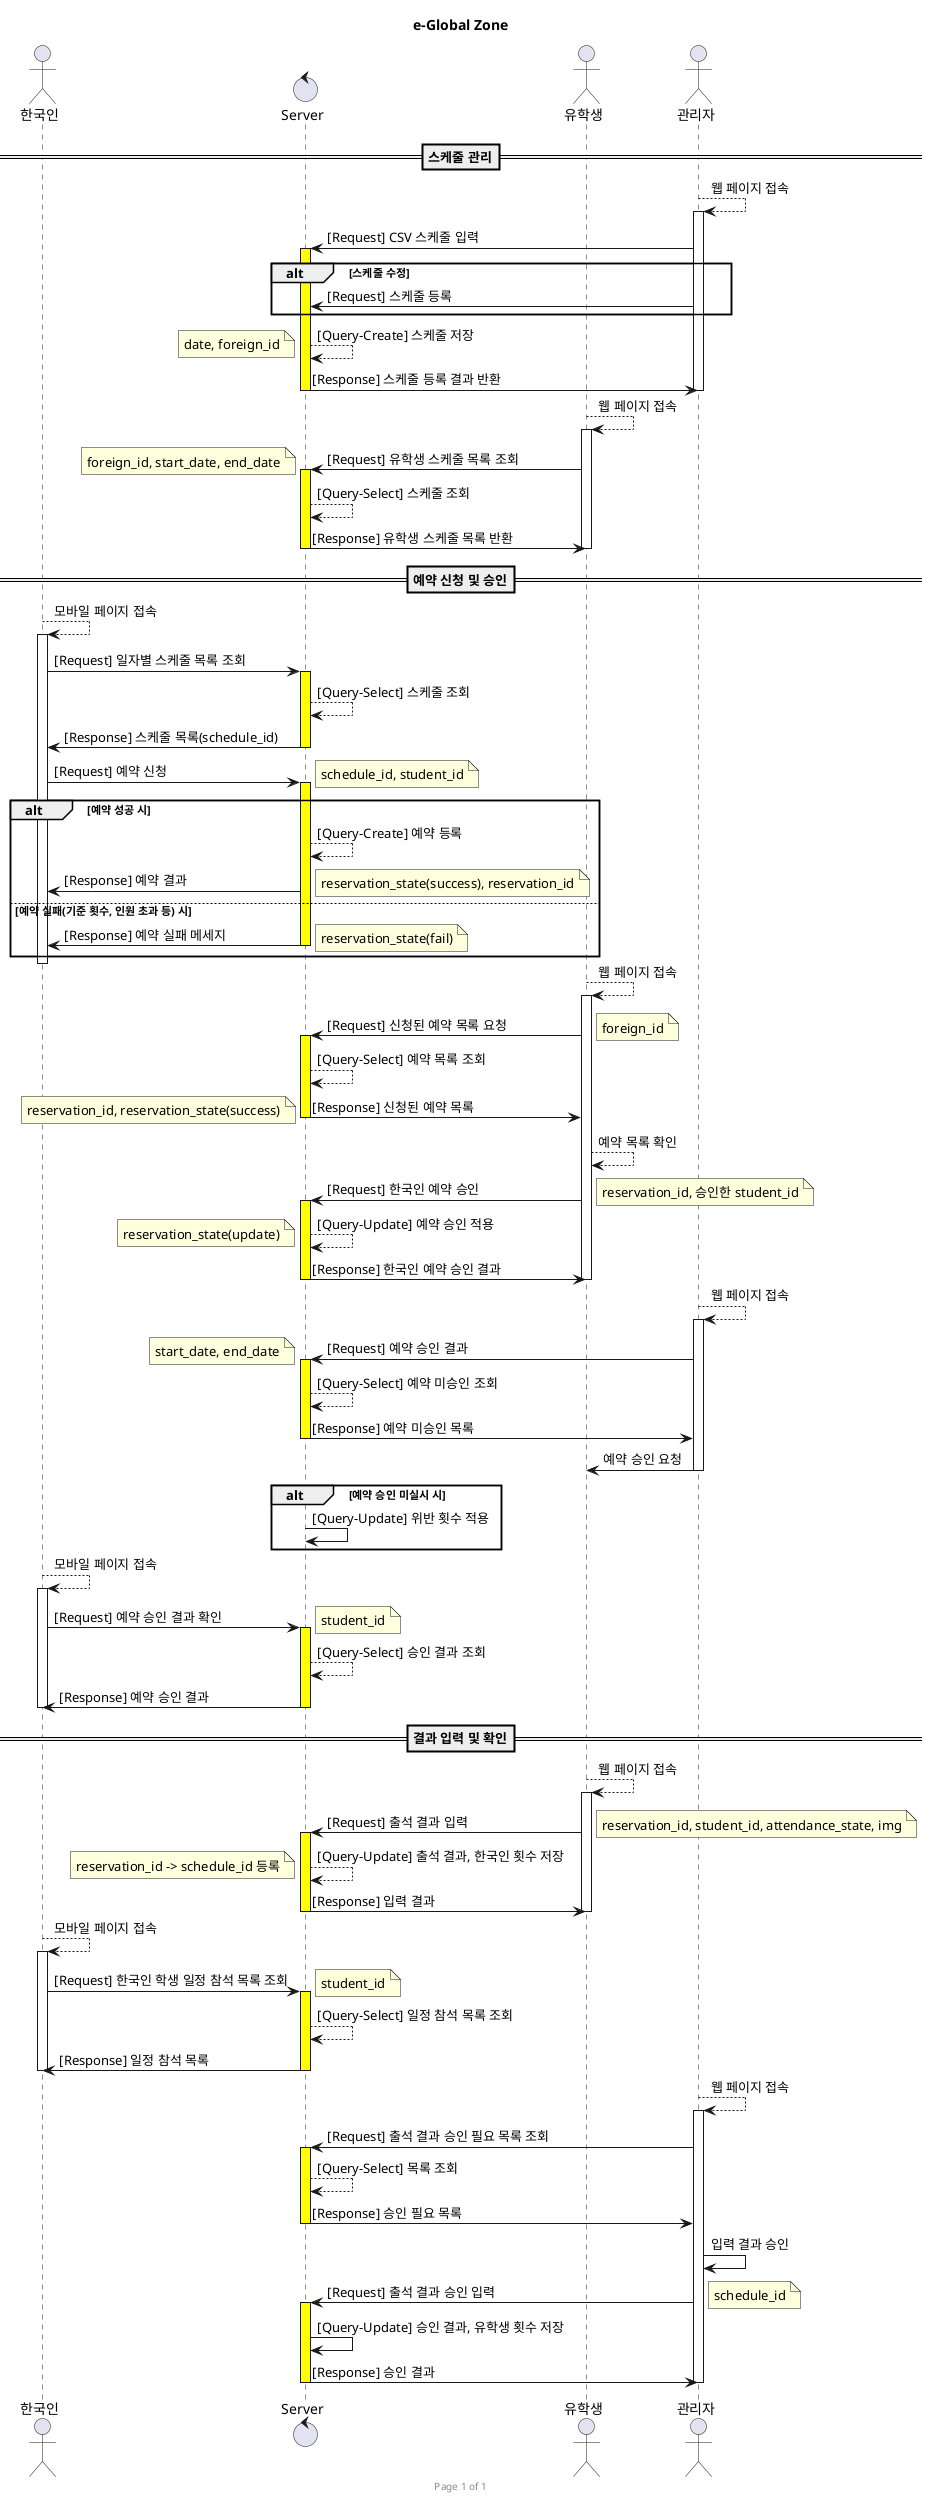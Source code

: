@startuml

title e-Global Zone
footer Page %page% of %lastpage%

' <<-- 변수명 정리
'   student_id : 학생id
'   foreign_id : 유학생id
'   manager_id : 매니저id

'   schedule_id : 일정 id
'   reservation_id : 예약 id

'   attendance_state : 출석 상태
'   reservation_state : 예약 상태
'       - fail : 예약 실패
'       - success : 예약 성공
'       - approval : 예약 승인

'   start_date : 조회 시작일
'   end_date : 조회 종료일
' -->>

actor 한국인 as Korean
control Server
actor 유학생 as Foreign
actor 관리자 as Manager

==스케줄 관리==
' <<-- 관리자
Manager --> Manager : 웹 페이지 접속
activate Manager
'참고 : https://quickadminpanel.com/blog/how-to-import-csv-in-laravel-and-choose-matching-fields/
    Manager -> Server : [Request] CSV 스케줄 입력
    activate Server #yellow

        alt 스케줄 수정
            Manager -> Server : [Request] 스케줄 등록
        end

        Server --> Server : [Query-Create] 스케줄 저장
        note left : date, foreign_id

        Server -> Manager : [Response] 스케줄 등록 결과 반환
    deactivate Server
deactivate Manager
' 관리자 -->>

' <<-- 유학생
Foreign --> Foreign : 웹 페이지 접속
activate Foreign
    Foreign -> Server : [Request] 유학생 스케줄 목록 조회
    note left : foreign_id, start_date, end_date

    activate Server #yellow
        Server --> Server : [Query-Select] 스케줄 조회
        Server -> Foreign : [Response] 유학생 스케줄 목록 반환
    deactivate Server
deactivate Foreign
' 유학생-->>

==예약 신청 및 승인==
' <<-- 한국인 예약 신청
Korean --> Korean : 모바일 페이지 접속
activate Korean
    Korean -> Server : [Request] 일자별 스케줄 목록 조회
    activate Server #yellow
        Server --> Server : [Query-Select] 스케줄 조회
        Server -> Korean : [Response] 스케줄 목록(schedule_id)
    deactivate Server

    Korean -> Server : [Request] 예약 신청
    note right : schedule_id, student_id

    activate Server #yellow
        alt 예약 성공 시
            Server --> Server : [Query-Create] 예약 등록
            Server -> Korean : [Response] 예약 결과
            note right: reservation_state(success), reservation_id
        else 예약 실패(기준 횟수, 인원 초과 등) 시
            Server -> Korean : [Response] 예약 실패 메세지
            note right: reservation_state(fail)
    deactivate Server
        end

deactivate Korean
' 한국인 예약 신청 -->>

' <<-- 유학생 예약 승인
Foreign --> Foreign : 웹 페이지 접속
activate Foreign
    Foreign -> Server : [Request] 신청된 예약 목록 요청
    note right: foreign_id

    activate Server #yellow
        Server --> Server : [Query-Select] 예약 목록 조회
        Server -> Foreign : [Response] 신청된 예약 목록
        note left: reservation_id, reservation_state(success)
    deactivate Server

    Foreign --> Foreign : 예약 목록 확인
    Foreign -> Server : [Request] 한국인 예약 승인
    note right: reservation_id, 승인한 student_id

    activate Server #yellow
        Server --> Server : [Query-Update] 예약 승인 적용
        note left: reservation_state(update)
        Server -> Foreign : [Response] 한국인 예약 승인 결과
    deactivate Server
deactivate Foreign
' 유학생 예약 승인 -->>

' <<-- 관리자 예약 승인 확인
Manager --> Manager : 웹 페이지 접속
activate Manager
    Manager -> Server : [Request] 예약 승인 결과
    note left: start_date, end_date
    activate Server #yellow
        Server --> Server : [Query-Select] 예약 미승인 조회
        Server -> Manager : [Response] 예약 미승인 목록
    deactivate Server

    Manager -> Foreign : 예약 승인 요청
deactivate Manager
' 관리자 예약 승인 확인 -->>

alt 예약 승인 미실시 시
    Server -> Server : [Query-Update] 위반 횟수 적용
end

' <<-- 한국인 학생 승인 결과 확인
Korean --> Korean : 모바일 페이지 접속
activate Korean
    Korean -> Server : [Request] 예약 승인 결과 확인
    note right: student_id

    activate Server #yellow
        Server --> Server : [Query-Select] 승인 결과 조회
        Server -> Korean : [Response] 예약 승인 결과
    deactivate Server
deactivate Korean
' 한국인 학생 승인 결과 확인 -->>

==결과 입력 및 확인==
' <<-- 완료된 일정에 대한 유학생 결과 입력
Foreign --> Foreign : 웹 페이지 접속
activate Foreign
    Foreign -> Server : [Request] 출석 결과 입력
    note right: reservation_id, student_id, attendance_state, img

    activate Server #yellow
        Server --> Server : [Query-Update] 출석 결과, 한국인 횟수 저장
        note left: reservation_id -> schedule_id 등록
        Server -> Foreign : [Response] 입력 결과
    deactivate Server
deactivate Foreign
' 완료된 일정에 대한 유학생 결과 입력 -->>

' <<-- 한국인 학생 완료된 일정 확인
Korean --> Korean : 모바일 페이지 접속
activate Korean
    Korean -> Server : [Request] 한국인 학생 일정 참석 목록 조회
    note right: student_id
    activate Server #yellow
        Server --> Server : [Query-Select] 일정 참석 목록 조회
        Server -> Korean : [Response] 일정 참석 목록
    deactivate Server
deactivate Korean
' 한국인 학생 완료된 일정 확인 -->>

' <<-- 관리자 출석 결과 확인
Manager --> Manager : 웹 페이지 접속
activate Manager
    Manager -> Server : [Request] 출석 결과 승인 필요 목록 조회
    activate Server #yellow
        Server --> Server : [Query-Select] 목록 조회
        Server -> Manager : [Response] 승인 필요 목록
    deactivate Server
    Manager -> Manager : 입력 결과 승인

    Manager -> Server : [Request] 출석 결과 승인 입력
    note right: schedule_id

    activate Server #yellow
        Server -> Server : [Query-Update] 승인 결과, 유학생 횟수 저장
        Server -> Manager : [Response] 승인 결과
    deactivate Server
deactivate Manager
' 관리자 출석 결과 확인 —>>

@enduml